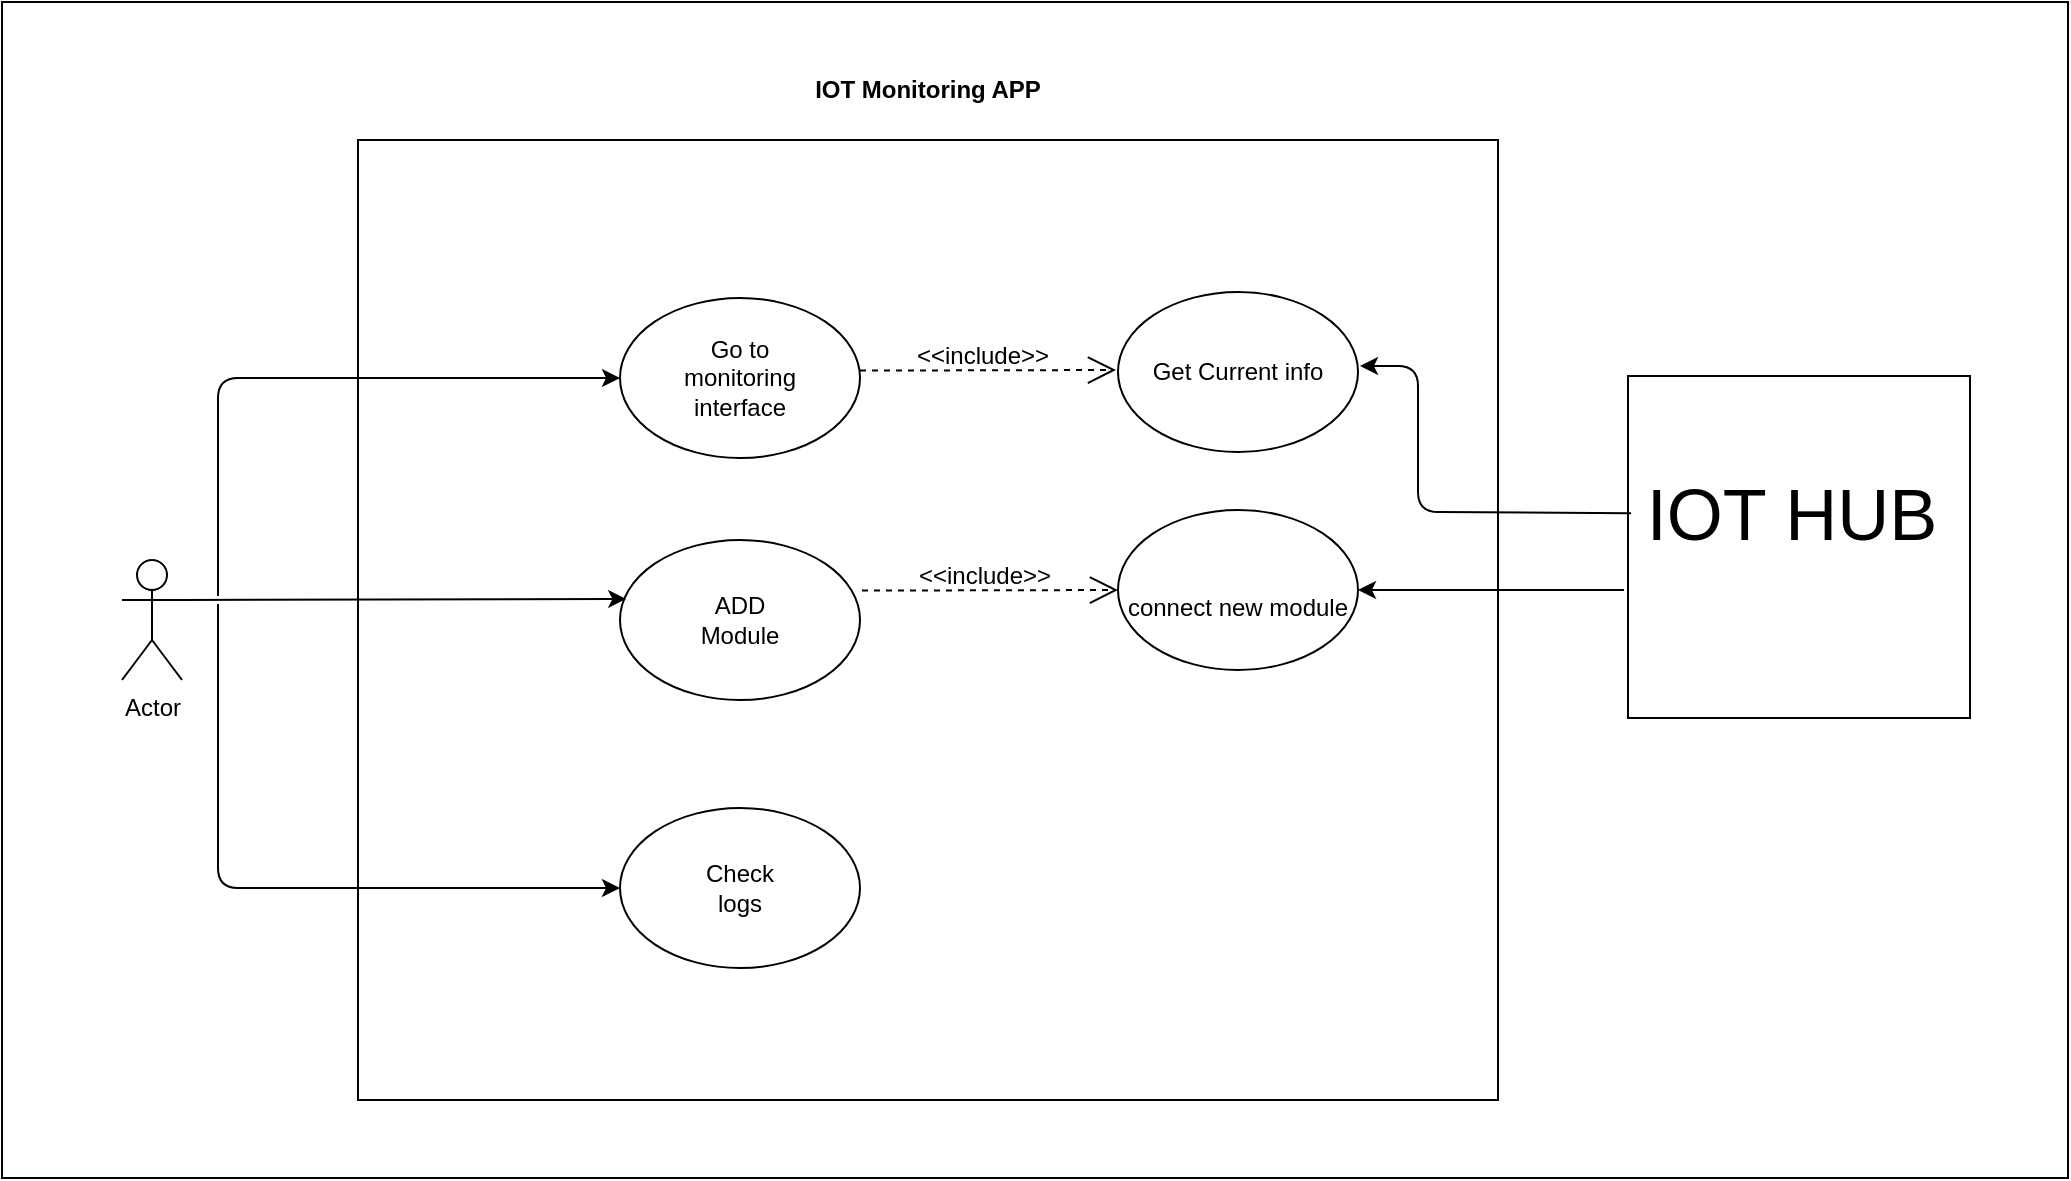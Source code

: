 <mxfile>
    <diagram id="qSeezHyTL4HUUI9GJHjN" name="Page-1">
        <mxGraphModel dx="90" dy="760" grid="0" gridSize="10" guides="1" tooltips="1" connect="1" arrows="1" fold="1" page="1" pageScale="1" pageWidth="1169" pageHeight="827" background="#ffffff" math="0" shadow="0">
            <root>
                <mxCell id="0"/>
                <mxCell id="1" parent="0"/>
                <mxCell id="6" style="edgeStyle=none;html=1;exitX=1;exitY=0.333;exitDx=0;exitDy=0;exitPerimeter=0;entryX=0.026;entryY=0.368;entryDx=0;entryDy=0;entryPerimeter=0;fontColor=#000000;strokeColor=#000000;" parent="1" source="2" target="4" edge="1">
                    <mxGeometry relative="1" as="geometry"/>
                </mxCell>
                <mxCell id="11" style="edgeStyle=none;html=1;entryX=0;entryY=0.5;entryDx=0;entryDy=0;fontColor=#000000;strokeColor=#000000;" parent="1" target="9" edge="1">
                    <mxGeometry relative="1" as="geometry">
                        <mxPoint x="176" y="391" as="sourcePoint"/>
                        <Array as="points">
                            <mxPoint x="176" y="533"/>
                        </Array>
                    </mxGeometry>
                </mxCell>
                <mxCell id="12" style="edgeStyle=none;html=1;entryX=0;entryY=0.5;entryDx=0;entryDy=0;fontColor=#000000;strokeColor=#000000;" parent="1" target="7" edge="1">
                    <mxGeometry relative="1" as="geometry">
                        <mxPoint x="176" y="387" as="sourcePoint"/>
                        <Array as="points">
                            <mxPoint x="176" y="278"/>
                        </Array>
                    </mxGeometry>
                </mxCell>
                <mxCell id="2" value="Actor" style="shape=umlActor;verticalLabelPosition=bottom;verticalAlign=top;html=1;strokeColor=#000000;fillColor=none;fontColor=#000000;" parent="1" vertex="1">
                    <mxGeometry x="128" y="369" width="30" height="60" as="geometry"/>
                </mxCell>
                <mxCell id="3" value="" style="rounded=0;whiteSpace=wrap;html=1;strokeColor=#000000;fillColor=none;" parent="1" vertex="1">
                    <mxGeometry x="246" y="159" width="570" height="480" as="geometry"/>
                </mxCell>
                <mxCell id="4" value="" style="ellipse;whiteSpace=wrap;html=1;fontColor=#000000;strokeColor=#000000;fillColor=none;" parent="1" vertex="1">
                    <mxGeometry x="377" y="359" width="120" height="80" as="geometry"/>
                </mxCell>
                <mxCell id="5" value="ADD Module" style="text;html=1;strokeColor=none;fillColor=none;align=center;verticalAlign=middle;whiteSpace=wrap;rounded=0;fontColor=#000000;" parent="1" vertex="1">
                    <mxGeometry x="407" y="384" width="60" height="30" as="geometry"/>
                </mxCell>
                <mxCell id="7" value="" style="ellipse;whiteSpace=wrap;html=1;fontColor=#000000;strokeColor=#000000;fillColor=none;" parent="1" vertex="1">
                    <mxGeometry x="377" y="238" width="120" height="80" as="geometry"/>
                </mxCell>
                <mxCell id="8" value="Go to monitoring interface" style="text;html=1;strokeColor=none;fillColor=none;align=center;verticalAlign=middle;whiteSpace=wrap;rounded=0;fontColor=#000000;" parent="1" vertex="1">
                    <mxGeometry x="407" y="263" width="60" height="30" as="geometry"/>
                </mxCell>
                <mxCell id="9" value="" style="ellipse;whiteSpace=wrap;html=1;fontColor=#000000;strokeColor=#000000;fillColor=none;" parent="1" vertex="1">
                    <mxGeometry x="377" y="493" width="120" height="80" as="geometry"/>
                </mxCell>
                <mxCell id="10" value="Check logs" style="text;html=1;strokeColor=none;fillColor=none;align=center;verticalAlign=middle;whiteSpace=wrap;rounded=0;fontColor=#000000;" parent="1" vertex="1">
                    <mxGeometry x="407" y="518" width="60" height="30" as="geometry"/>
                </mxCell>
                <mxCell id="15" style="edgeStyle=none;html=1;fontSize=36;fontColor=#000000;strokeColor=#000000;exitX=0.009;exitY=0.401;exitDx=0;exitDy=0;exitPerimeter=0;" parent="1" source="13" edge="1">
                    <mxGeometry relative="1" as="geometry">
                        <mxPoint x="875" y="345" as="sourcePoint"/>
                        <mxPoint x="747" y="272" as="targetPoint"/>
                        <Array as="points">
                            <mxPoint x="776" y="345"/>
                            <mxPoint x="776" y="272"/>
                        </Array>
                    </mxGeometry>
                </mxCell>
                <mxCell id="21" style="edgeStyle=none;html=1;entryX=1;entryY=0.5;entryDx=0;entryDy=0;fontSize=12;fontColor=#000000;strokeColor=#000000;" parent="1" target="20" edge="1">
                    <mxGeometry relative="1" as="geometry">
                        <mxPoint x="879" y="384" as="sourcePoint"/>
                    </mxGeometry>
                </mxCell>
                <mxCell id="13" value="" style="whiteSpace=wrap;html=1;aspect=fixed;fontColor=#000000;strokeColor=#000000;fillColor=none;" parent="1" vertex="1">
                    <mxGeometry x="881" y="277" width="171" height="171" as="geometry"/>
                </mxCell>
                <mxCell id="14" value="&lt;font style=&quot;font-size: 36px&quot;&gt;IOT HUB&lt;/font&gt;" style="text;html=1;strokeColor=none;fillColor=none;align=center;verticalAlign=middle;whiteSpace=wrap;rounded=0;fontColor=#000000;" parent="1" vertex="1">
                    <mxGeometry x="883" y="331" width="159.5" height="30" as="geometry"/>
                </mxCell>
                <mxCell id="16" value="Get Current info" style="ellipse;whiteSpace=wrap;html=1;fontColor=#000000;strokeColor=#000000;fillColor=none;" parent="1" vertex="1">
                    <mxGeometry x="626" y="235" width="120" height="80" as="geometry"/>
                </mxCell>
                <mxCell id="20" value="&lt;span style=&quot;font-size: 12px&quot;&gt;connect new module&lt;/span&gt;" style="ellipse;whiteSpace=wrap;html=1;fontSize=36;fontColor=#000000;strokeColor=#000000;fillColor=none;" parent="1" vertex="1">
                    <mxGeometry x="626" y="344" width="120" height="80" as="geometry"/>
                </mxCell>
                <mxCell id="22" value="&amp;lt;&amp;lt;include&amp;gt;&amp;gt;" style="endArrow=open;endSize=12;dashed=1;html=1;fontSize=12;fontColor=#000000;strokeColor=#000000;labelBackgroundColor=none;" parent="1" edge="1">
                    <mxGeometry x="-0.047" y="7" width="160" relative="1" as="geometry">
                        <mxPoint x="497" y="274.29" as="sourcePoint"/>
                        <mxPoint x="625" y="274" as="targetPoint"/>
                        <mxPoint as="offset"/>
                    </mxGeometry>
                </mxCell>
                <mxCell id="23" value="&amp;lt;&amp;lt;include&amp;gt;&amp;gt;" style="endArrow=open;endSize=12;dashed=1;html=1;fontSize=12;fontColor=#000000;strokeColor=#000000;labelBackgroundColor=none;" parent="1" edge="1">
                    <mxGeometry x="-0.047" y="7" width="160" relative="1" as="geometry">
                        <mxPoint x="498" y="384.29" as="sourcePoint"/>
                        <mxPoint x="626" y="384" as="targetPoint"/>
                        <mxPoint as="offset"/>
                    </mxGeometry>
                </mxCell>
                <mxCell id="24" value="IOT Monitoring APP" style="text;align=center;fontStyle=1;verticalAlign=middle;spacingLeft=3;spacingRight=3;strokeColor=none;rotatable=0;points=[[0,0.5],[1,0.5]];portConstraint=eastwest;fontSize=12;fontColor=#000000;fillColor=none;" parent="1" vertex="1">
                    <mxGeometry x="491" y="120" width="80" height="26" as="geometry"/>
                </mxCell>
                <mxCell id="25" value="" style="rounded=0;whiteSpace=wrap;html=1;fillColor=none;" vertex="1" parent="1">
                    <mxGeometry x="68" y="90" width="1033" height="588" as="geometry"/>
                </mxCell>
            </root>
        </mxGraphModel>
    </diagram>
</mxfile>